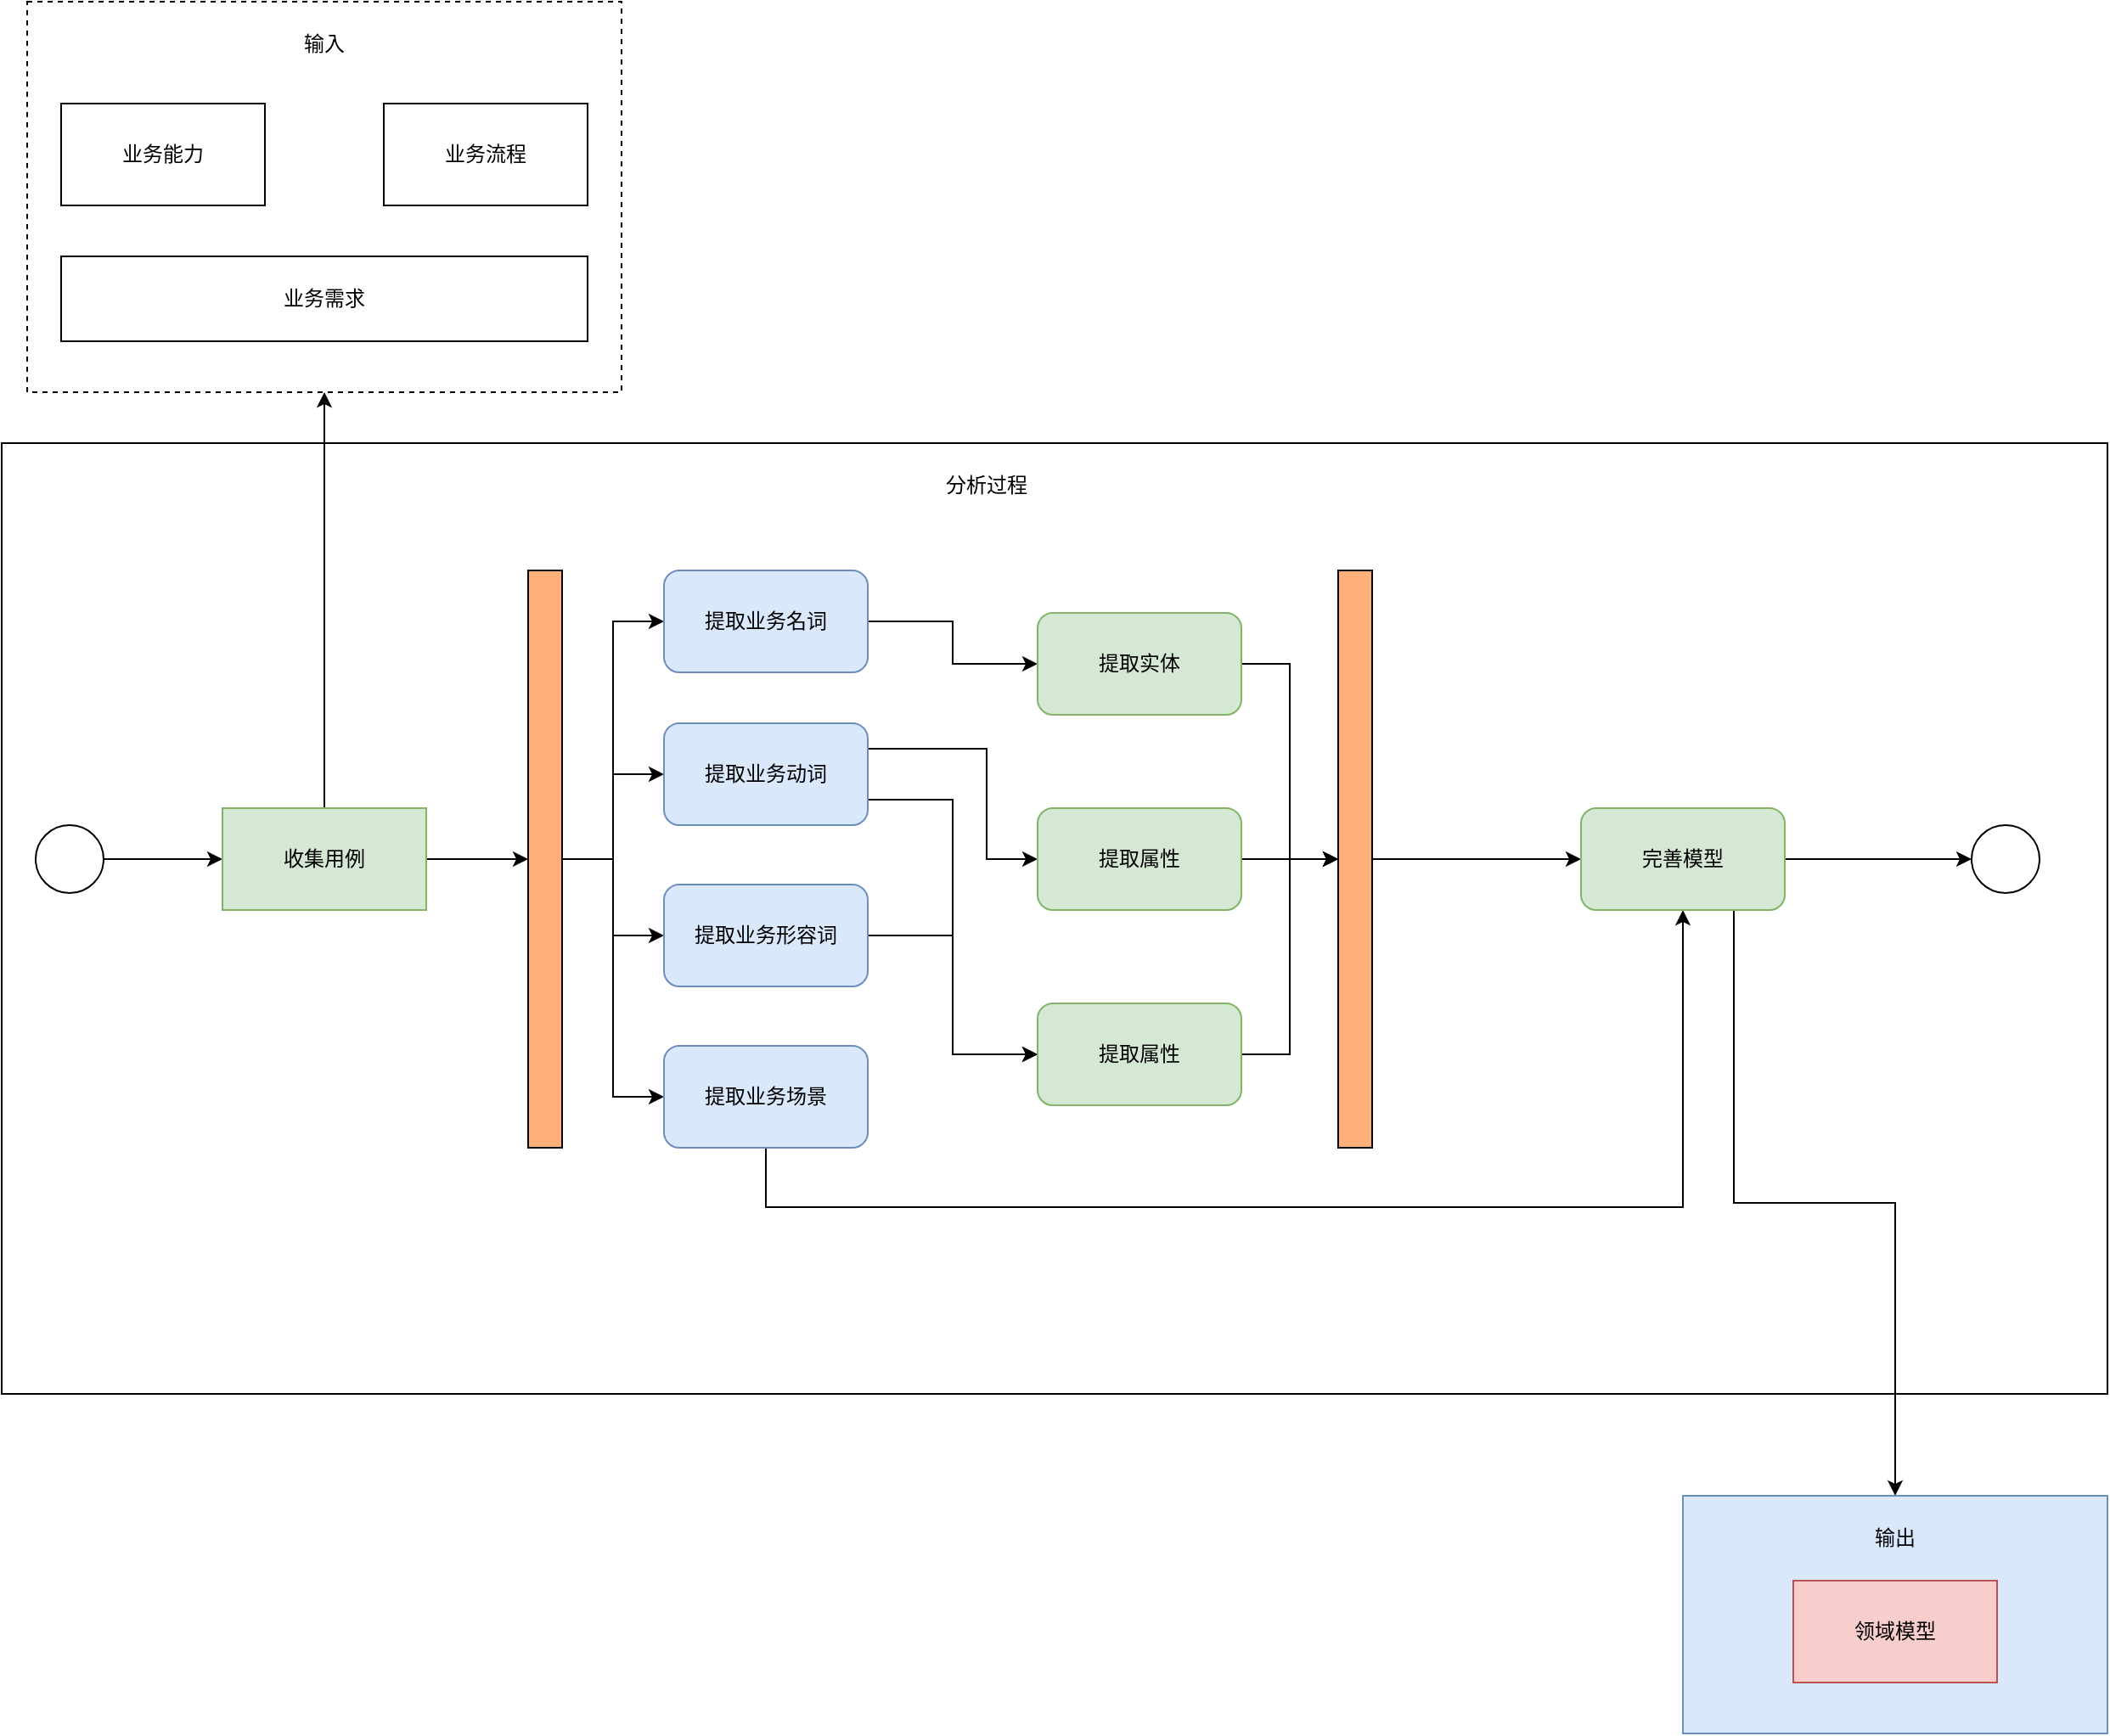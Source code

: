 <mxfile version="24.7.6">
  <diagram name="第 1 页" id="pPjmAeelh1W7U2GnVOJQ">
    <mxGraphModel dx="1485" dy="772" grid="1" gridSize="10" guides="1" tooltips="1" connect="1" arrows="1" fold="1" page="1" pageScale="1" pageWidth="827" pageHeight="1169" math="0" shadow="0">
      <root>
        <mxCell id="0" />
        <mxCell id="1" parent="0" />
        <mxCell id="ze9RxtEkBFkT-Cz5LBtb-49" value="" style="rounded=0;whiteSpace=wrap;html=1;" vertex="1" parent="1">
          <mxGeometry x="20" y="310" width="1240" height="560" as="geometry" />
        </mxCell>
        <mxCell id="ze9RxtEkBFkT-Cz5LBtb-1" value="" style="rounded=0;whiteSpace=wrap;html=1;strokeColor=default;dashed=1;" vertex="1" parent="1">
          <mxGeometry x="35" y="50" width="350" height="230" as="geometry" />
        </mxCell>
        <mxCell id="ze9RxtEkBFkT-Cz5LBtb-2" value="业务能力" style="rounded=0;whiteSpace=wrap;html=1;" vertex="1" parent="1">
          <mxGeometry x="55" y="110" width="120" height="60" as="geometry" />
        </mxCell>
        <mxCell id="ze9RxtEkBFkT-Cz5LBtb-4" value="业务流程" style="rounded=0;whiteSpace=wrap;html=1;" vertex="1" parent="1">
          <mxGeometry x="245" y="110" width="120" height="60" as="geometry" />
        </mxCell>
        <mxCell id="ze9RxtEkBFkT-Cz5LBtb-5" value="业务需求" style="rounded=0;whiteSpace=wrap;html=1;" vertex="1" parent="1">
          <mxGeometry x="55" y="200" width="310" height="50" as="geometry" />
        </mxCell>
        <mxCell id="ze9RxtEkBFkT-Cz5LBtb-6" value="输入" style="text;html=1;align=center;verticalAlign=middle;whiteSpace=wrap;rounded=0;" vertex="1" parent="1">
          <mxGeometry x="180" y="60" width="60" height="30" as="geometry" />
        </mxCell>
        <mxCell id="ze9RxtEkBFkT-Cz5LBtb-14" style="edgeStyle=orthogonalEdgeStyle;rounded=0;orthogonalLoop=1;jettySize=auto;html=1;exitX=1;exitY=0.5;exitDx=0;exitDy=0;entryX=0;entryY=0.5;entryDx=0;entryDy=0;" edge="1" parent="1" source="ze9RxtEkBFkT-Cz5LBtb-7" target="ze9RxtEkBFkT-Cz5LBtb-10">
          <mxGeometry relative="1" as="geometry" />
        </mxCell>
        <mxCell id="ze9RxtEkBFkT-Cz5LBtb-7" value="" style="ellipse;whiteSpace=wrap;html=1;aspect=fixed;" vertex="1" parent="1">
          <mxGeometry x="40" y="535" width="40" height="40" as="geometry" />
        </mxCell>
        <mxCell id="ze9RxtEkBFkT-Cz5LBtb-12" style="edgeStyle=orthogonalEdgeStyle;rounded=0;orthogonalLoop=1;jettySize=auto;html=1;entryX=0.5;entryY=1;entryDx=0;entryDy=0;" edge="1" parent="1" source="ze9RxtEkBFkT-Cz5LBtb-10" target="ze9RxtEkBFkT-Cz5LBtb-1">
          <mxGeometry relative="1" as="geometry" />
        </mxCell>
        <mxCell id="ze9RxtEkBFkT-Cz5LBtb-16" style="edgeStyle=orthogonalEdgeStyle;rounded=0;orthogonalLoop=1;jettySize=auto;html=1;exitX=1;exitY=0.5;exitDx=0;exitDy=0;entryX=0;entryY=0.5;entryDx=0;entryDy=0;" edge="1" parent="1" source="ze9RxtEkBFkT-Cz5LBtb-10" target="ze9RxtEkBFkT-Cz5LBtb-15">
          <mxGeometry relative="1" as="geometry" />
        </mxCell>
        <mxCell id="ze9RxtEkBFkT-Cz5LBtb-10" value="收集用例" style="rounded=0;whiteSpace=wrap;html=1;fillColor=#d5e8d4;strokeColor=#82b366;" vertex="1" parent="1">
          <mxGeometry x="150" y="525" width="120" height="60" as="geometry" />
        </mxCell>
        <mxCell id="ze9RxtEkBFkT-Cz5LBtb-22" style="edgeStyle=orthogonalEdgeStyle;rounded=0;orthogonalLoop=1;jettySize=auto;html=1;exitX=1;exitY=0.5;exitDx=0;exitDy=0;" edge="1" parent="1" source="ze9RxtEkBFkT-Cz5LBtb-15" target="ze9RxtEkBFkT-Cz5LBtb-17">
          <mxGeometry relative="1" as="geometry" />
        </mxCell>
        <mxCell id="ze9RxtEkBFkT-Cz5LBtb-23" style="edgeStyle=orthogonalEdgeStyle;rounded=0;orthogonalLoop=1;jettySize=auto;html=1;exitX=1;exitY=0.5;exitDx=0;exitDy=0;entryX=0;entryY=0.5;entryDx=0;entryDy=0;" edge="1" parent="1" source="ze9RxtEkBFkT-Cz5LBtb-15" target="ze9RxtEkBFkT-Cz5LBtb-18">
          <mxGeometry relative="1" as="geometry" />
        </mxCell>
        <mxCell id="ze9RxtEkBFkT-Cz5LBtb-24" style="edgeStyle=orthogonalEdgeStyle;rounded=0;orthogonalLoop=1;jettySize=auto;html=1;exitX=1;exitY=0.5;exitDx=0;exitDy=0;entryX=0;entryY=0.5;entryDx=0;entryDy=0;" edge="1" parent="1" source="ze9RxtEkBFkT-Cz5LBtb-15" target="ze9RxtEkBFkT-Cz5LBtb-19">
          <mxGeometry relative="1" as="geometry" />
        </mxCell>
        <mxCell id="ze9RxtEkBFkT-Cz5LBtb-25" style="edgeStyle=orthogonalEdgeStyle;rounded=0;orthogonalLoop=1;jettySize=auto;html=1;exitX=1;exitY=0.5;exitDx=0;exitDy=0;" edge="1" parent="1" source="ze9RxtEkBFkT-Cz5LBtb-15" target="ze9RxtEkBFkT-Cz5LBtb-20">
          <mxGeometry relative="1" as="geometry" />
        </mxCell>
        <mxCell id="ze9RxtEkBFkT-Cz5LBtb-15" value="" style="rounded=0;whiteSpace=wrap;html=1;fillColor=#FFAF7A;" vertex="1" parent="1">
          <mxGeometry x="330" y="385" width="20" height="340" as="geometry" />
        </mxCell>
        <mxCell id="ze9RxtEkBFkT-Cz5LBtb-26" style="edgeStyle=orthogonalEdgeStyle;rounded=0;orthogonalLoop=1;jettySize=auto;html=1;exitX=1;exitY=0.5;exitDx=0;exitDy=0;" edge="1" parent="1" source="ze9RxtEkBFkT-Cz5LBtb-17" target="ze9RxtEkBFkT-Cz5LBtb-21">
          <mxGeometry relative="1" as="geometry" />
        </mxCell>
        <mxCell id="ze9RxtEkBFkT-Cz5LBtb-17" value="提取业务名词" style="rounded=1;whiteSpace=wrap;html=1;fillColor=#dae8fc;strokeColor=#6c8ebf;" vertex="1" parent="1">
          <mxGeometry x="410" y="385" width="120" height="60" as="geometry" />
        </mxCell>
        <mxCell id="ze9RxtEkBFkT-Cz5LBtb-28" style="edgeStyle=orthogonalEdgeStyle;rounded=0;orthogonalLoop=1;jettySize=auto;html=1;exitX=1;exitY=0.5;exitDx=0;exitDy=0;entryX=0;entryY=0.5;entryDx=0;entryDy=0;" edge="1" parent="1" source="ze9RxtEkBFkT-Cz5LBtb-18" target="ze9RxtEkBFkT-Cz5LBtb-27">
          <mxGeometry relative="1" as="geometry">
            <Array as="points">
              <mxPoint x="530" y="490" />
              <mxPoint x="600" y="490" />
              <mxPoint x="600" y="555" />
            </Array>
          </mxGeometry>
        </mxCell>
        <mxCell id="ze9RxtEkBFkT-Cz5LBtb-30" style="edgeStyle=orthogonalEdgeStyle;rounded=0;orthogonalLoop=1;jettySize=auto;html=1;exitX=1;exitY=0.5;exitDx=0;exitDy=0;entryX=0;entryY=0.5;entryDx=0;entryDy=0;" edge="1" parent="1" source="ze9RxtEkBFkT-Cz5LBtb-18" target="ze9RxtEkBFkT-Cz5LBtb-29">
          <mxGeometry relative="1" as="geometry">
            <Array as="points">
              <mxPoint x="530" y="520" />
              <mxPoint x="580" y="520" />
              <mxPoint x="580" y="670" />
            </Array>
          </mxGeometry>
        </mxCell>
        <mxCell id="ze9RxtEkBFkT-Cz5LBtb-18" value="提取业务动词" style="rounded=1;whiteSpace=wrap;html=1;fillColor=#dae8fc;strokeColor=#6c8ebf;" vertex="1" parent="1">
          <mxGeometry x="410" y="475" width="120" height="60" as="geometry" />
        </mxCell>
        <mxCell id="ze9RxtEkBFkT-Cz5LBtb-31" style="edgeStyle=orthogonalEdgeStyle;rounded=0;orthogonalLoop=1;jettySize=auto;html=1;exitX=1;exitY=0.5;exitDx=0;exitDy=0;entryX=0;entryY=0.5;entryDx=0;entryDy=0;" edge="1" parent="1" source="ze9RxtEkBFkT-Cz5LBtb-19" target="ze9RxtEkBFkT-Cz5LBtb-29">
          <mxGeometry relative="1" as="geometry" />
        </mxCell>
        <mxCell id="ze9RxtEkBFkT-Cz5LBtb-19" value="提取业务形容词" style="rounded=1;whiteSpace=wrap;html=1;fillColor=#dae8fc;strokeColor=#6c8ebf;" vertex="1" parent="1">
          <mxGeometry x="410" y="570" width="120" height="60" as="geometry" />
        </mxCell>
        <mxCell id="ze9RxtEkBFkT-Cz5LBtb-48" style="edgeStyle=orthogonalEdgeStyle;rounded=0;orthogonalLoop=1;jettySize=auto;html=1;exitX=0.5;exitY=1;exitDx=0;exitDy=0;entryX=0.5;entryY=1;entryDx=0;entryDy=0;" edge="1" parent="1" source="ze9RxtEkBFkT-Cz5LBtb-20" target="ze9RxtEkBFkT-Cz5LBtb-36">
          <mxGeometry relative="1" as="geometry">
            <Array as="points">
              <mxPoint x="470" y="760" />
              <mxPoint x="1010" y="760" />
            </Array>
          </mxGeometry>
        </mxCell>
        <mxCell id="ze9RxtEkBFkT-Cz5LBtb-20" value="提取业务场景" style="rounded=1;whiteSpace=wrap;html=1;fillColor=#dae8fc;strokeColor=#6c8ebf;" vertex="1" parent="1">
          <mxGeometry x="410" y="665" width="120" height="60" as="geometry" />
        </mxCell>
        <mxCell id="ze9RxtEkBFkT-Cz5LBtb-33" style="edgeStyle=orthogonalEdgeStyle;rounded=0;orthogonalLoop=1;jettySize=auto;html=1;exitX=1;exitY=0.5;exitDx=0;exitDy=0;entryX=0;entryY=0.5;entryDx=0;entryDy=0;" edge="1" parent="1" source="ze9RxtEkBFkT-Cz5LBtb-21" target="ze9RxtEkBFkT-Cz5LBtb-32">
          <mxGeometry relative="1" as="geometry" />
        </mxCell>
        <mxCell id="ze9RxtEkBFkT-Cz5LBtb-21" value="提取实体" style="rounded=1;whiteSpace=wrap;html=1;fillColor=#d5e8d4;strokeColor=#82b366;" vertex="1" parent="1">
          <mxGeometry x="630" y="410" width="120" height="60" as="geometry" />
        </mxCell>
        <mxCell id="ze9RxtEkBFkT-Cz5LBtb-34" style="edgeStyle=orthogonalEdgeStyle;rounded=0;orthogonalLoop=1;jettySize=auto;html=1;exitX=1;exitY=0.5;exitDx=0;exitDy=0;entryX=0;entryY=0.5;entryDx=0;entryDy=0;" edge="1" parent="1" source="ze9RxtEkBFkT-Cz5LBtb-27" target="ze9RxtEkBFkT-Cz5LBtb-32">
          <mxGeometry relative="1" as="geometry" />
        </mxCell>
        <mxCell id="ze9RxtEkBFkT-Cz5LBtb-27" value="提取属性" style="rounded=1;whiteSpace=wrap;html=1;fillColor=#d5e8d4;strokeColor=#82b366;" vertex="1" parent="1">
          <mxGeometry x="630" y="525" width="120" height="60" as="geometry" />
        </mxCell>
        <mxCell id="ze9RxtEkBFkT-Cz5LBtb-35" style="edgeStyle=orthogonalEdgeStyle;rounded=0;orthogonalLoop=1;jettySize=auto;html=1;exitX=1;exitY=0.5;exitDx=0;exitDy=0;entryX=0;entryY=0.5;entryDx=0;entryDy=0;" edge="1" parent="1" source="ze9RxtEkBFkT-Cz5LBtb-29" target="ze9RxtEkBFkT-Cz5LBtb-32">
          <mxGeometry relative="1" as="geometry" />
        </mxCell>
        <mxCell id="ze9RxtEkBFkT-Cz5LBtb-29" value="提取属性" style="rounded=1;whiteSpace=wrap;html=1;fillColor=#d5e8d4;strokeColor=#82b366;" vertex="1" parent="1">
          <mxGeometry x="630" y="640" width="120" height="60" as="geometry" />
        </mxCell>
        <mxCell id="ze9RxtEkBFkT-Cz5LBtb-37" style="edgeStyle=orthogonalEdgeStyle;rounded=0;orthogonalLoop=1;jettySize=auto;html=1;exitX=1;exitY=0.5;exitDx=0;exitDy=0;entryX=0;entryY=0.5;entryDx=0;entryDy=0;" edge="1" parent="1" source="ze9RxtEkBFkT-Cz5LBtb-32" target="ze9RxtEkBFkT-Cz5LBtb-36">
          <mxGeometry relative="1" as="geometry" />
        </mxCell>
        <mxCell id="ze9RxtEkBFkT-Cz5LBtb-32" value="" style="rounded=0;whiteSpace=wrap;html=1;fillColor=#FFAF7A;" vertex="1" parent="1">
          <mxGeometry x="807" y="385" width="20" height="340" as="geometry" />
        </mxCell>
        <mxCell id="ze9RxtEkBFkT-Cz5LBtb-51" style="edgeStyle=orthogonalEdgeStyle;rounded=0;orthogonalLoop=1;jettySize=auto;html=1;exitX=1;exitY=0.5;exitDx=0;exitDy=0;entryX=0;entryY=0.5;entryDx=0;entryDy=0;" edge="1" parent="1" source="ze9RxtEkBFkT-Cz5LBtb-36" target="ze9RxtEkBFkT-Cz5LBtb-50">
          <mxGeometry relative="1" as="geometry" />
        </mxCell>
        <mxCell id="ze9RxtEkBFkT-Cz5LBtb-60" style="edgeStyle=orthogonalEdgeStyle;rounded=0;orthogonalLoop=1;jettySize=auto;html=1;exitX=0.75;exitY=1;exitDx=0;exitDy=0;entryX=0.5;entryY=0;entryDx=0;entryDy=0;" edge="1" parent="1" source="ze9RxtEkBFkT-Cz5LBtb-36" target="ze9RxtEkBFkT-Cz5LBtb-52">
          <mxGeometry relative="1" as="geometry" />
        </mxCell>
        <mxCell id="ze9RxtEkBFkT-Cz5LBtb-36" value="完善模型" style="rounded=1;whiteSpace=wrap;html=1;fillColor=#d5e8d4;strokeColor=#82b366;" vertex="1" parent="1">
          <mxGeometry x="950" y="525" width="120" height="60" as="geometry" />
        </mxCell>
        <mxCell id="ze9RxtEkBFkT-Cz5LBtb-50" value="" style="ellipse;whiteSpace=wrap;html=1;aspect=fixed;" vertex="1" parent="1">
          <mxGeometry x="1180" y="535" width="40" height="40" as="geometry" />
        </mxCell>
        <mxCell id="ze9RxtEkBFkT-Cz5LBtb-52" value="" style="rounded=0;whiteSpace=wrap;html=1;fillColor=#dae8fc;strokeColor=#6c8ebf;" vertex="1" parent="1">
          <mxGeometry x="1010" y="930" width="250" height="140" as="geometry" />
        </mxCell>
        <mxCell id="ze9RxtEkBFkT-Cz5LBtb-53" value="领域模型" style="rounded=0;whiteSpace=wrap;html=1;fillColor=#f8cecc;strokeColor=#b85450;" vertex="1" parent="1">
          <mxGeometry x="1075" y="980" width="120" height="60" as="geometry" />
        </mxCell>
        <mxCell id="ze9RxtEkBFkT-Cz5LBtb-54" value="输出" style="text;html=1;align=center;verticalAlign=middle;whiteSpace=wrap;rounded=0;" vertex="1" parent="1">
          <mxGeometry x="1105" y="940" width="60" height="30" as="geometry" />
        </mxCell>
        <mxCell id="ze9RxtEkBFkT-Cz5LBtb-56" value="分析过程" style="text;html=1;align=center;verticalAlign=middle;whiteSpace=wrap;rounded=0;" vertex="1" parent="1">
          <mxGeometry x="570" y="320" width="60" height="30" as="geometry" />
        </mxCell>
      </root>
    </mxGraphModel>
  </diagram>
</mxfile>
